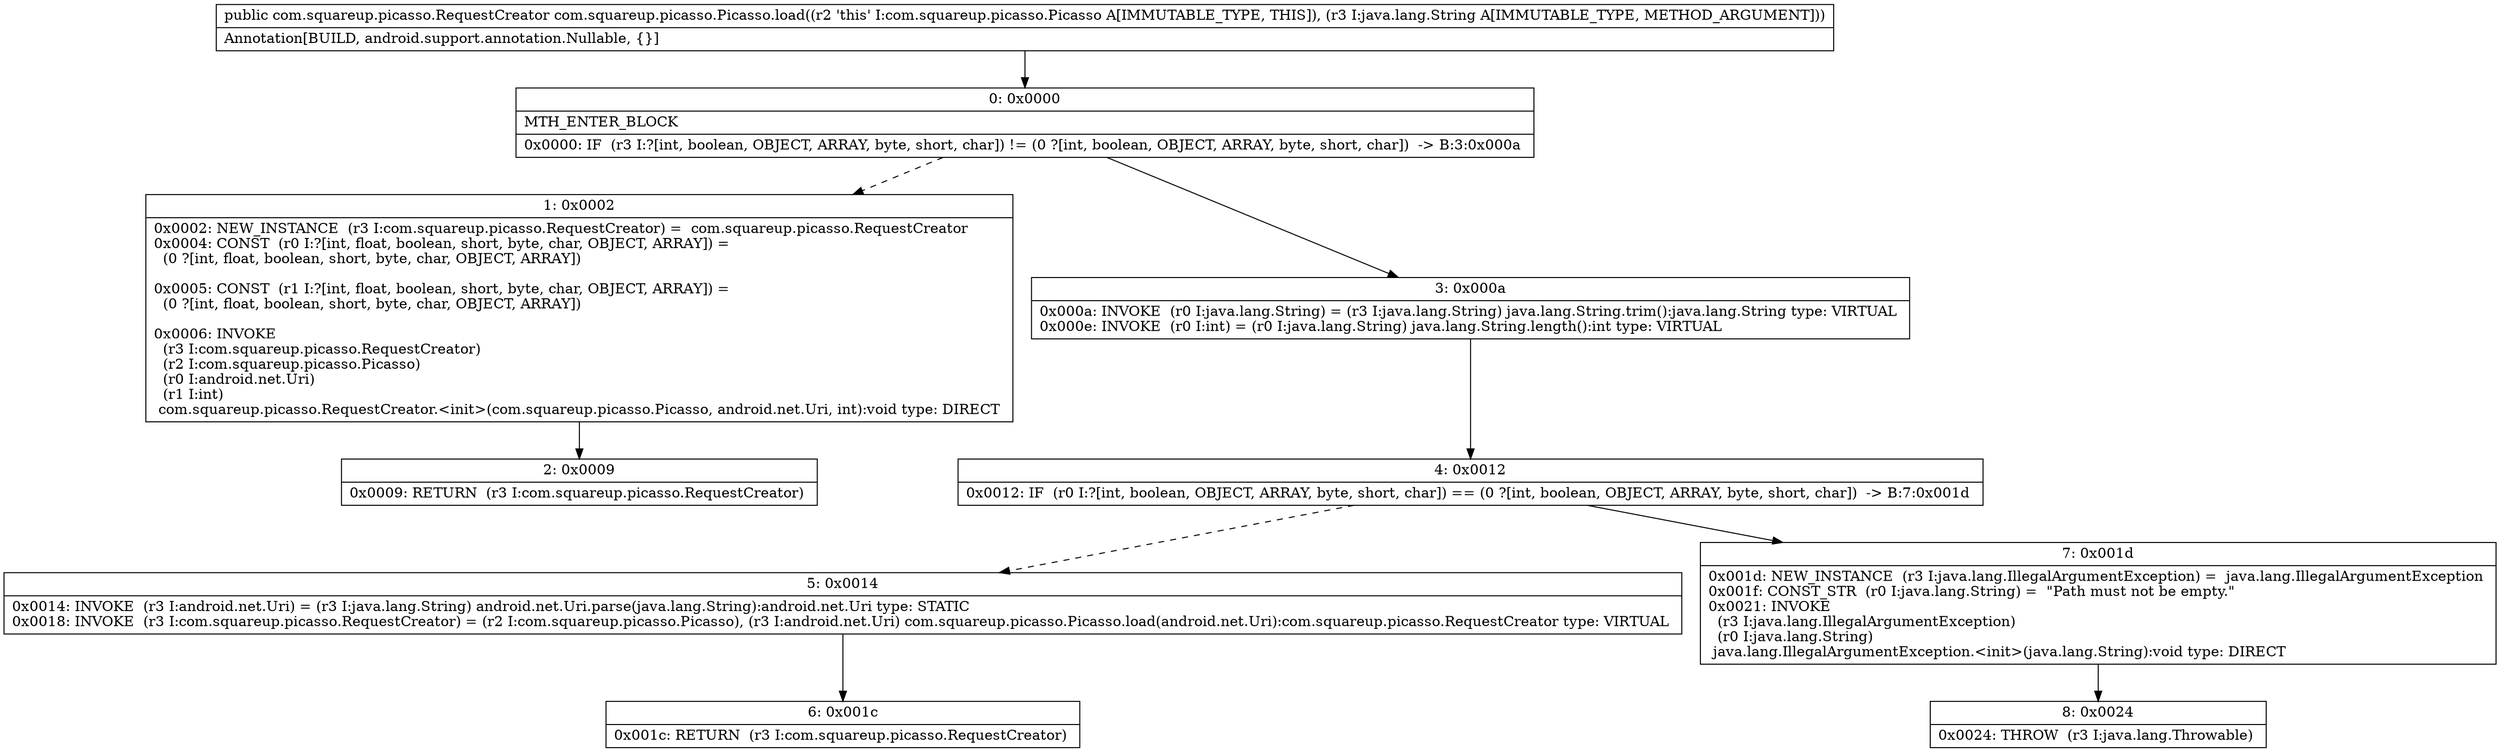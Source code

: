 digraph "CFG forcom.squareup.picasso.Picasso.load(Ljava\/lang\/String;)Lcom\/squareup\/picasso\/RequestCreator;" {
Node_0 [shape=record,label="{0\:\ 0x0000|MTH_ENTER_BLOCK\l|0x0000: IF  (r3 I:?[int, boolean, OBJECT, ARRAY, byte, short, char]) != (0 ?[int, boolean, OBJECT, ARRAY, byte, short, char])  \-\> B:3:0x000a \l}"];
Node_1 [shape=record,label="{1\:\ 0x0002|0x0002: NEW_INSTANCE  (r3 I:com.squareup.picasso.RequestCreator) =  com.squareup.picasso.RequestCreator \l0x0004: CONST  (r0 I:?[int, float, boolean, short, byte, char, OBJECT, ARRAY]) = \l  (0 ?[int, float, boolean, short, byte, char, OBJECT, ARRAY])\l \l0x0005: CONST  (r1 I:?[int, float, boolean, short, byte, char, OBJECT, ARRAY]) = \l  (0 ?[int, float, boolean, short, byte, char, OBJECT, ARRAY])\l \l0x0006: INVOKE  \l  (r3 I:com.squareup.picasso.RequestCreator)\l  (r2 I:com.squareup.picasso.Picasso)\l  (r0 I:android.net.Uri)\l  (r1 I:int)\l com.squareup.picasso.RequestCreator.\<init\>(com.squareup.picasso.Picasso, android.net.Uri, int):void type: DIRECT \l}"];
Node_2 [shape=record,label="{2\:\ 0x0009|0x0009: RETURN  (r3 I:com.squareup.picasso.RequestCreator) \l}"];
Node_3 [shape=record,label="{3\:\ 0x000a|0x000a: INVOKE  (r0 I:java.lang.String) = (r3 I:java.lang.String) java.lang.String.trim():java.lang.String type: VIRTUAL \l0x000e: INVOKE  (r0 I:int) = (r0 I:java.lang.String) java.lang.String.length():int type: VIRTUAL \l}"];
Node_4 [shape=record,label="{4\:\ 0x0012|0x0012: IF  (r0 I:?[int, boolean, OBJECT, ARRAY, byte, short, char]) == (0 ?[int, boolean, OBJECT, ARRAY, byte, short, char])  \-\> B:7:0x001d \l}"];
Node_5 [shape=record,label="{5\:\ 0x0014|0x0014: INVOKE  (r3 I:android.net.Uri) = (r3 I:java.lang.String) android.net.Uri.parse(java.lang.String):android.net.Uri type: STATIC \l0x0018: INVOKE  (r3 I:com.squareup.picasso.RequestCreator) = (r2 I:com.squareup.picasso.Picasso), (r3 I:android.net.Uri) com.squareup.picasso.Picasso.load(android.net.Uri):com.squareup.picasso.RequestCreator type: VIRTUAL \l}"];
Node_6 [shape=record,label="{6\:\ 0x001c|0x001c: RETURN  (r3 I:com.squareup.picasso.RequestCreator) \l}"];
Node_7 [shape=record,label="{7\:\ 0x001d|0x001d: NEW_INSTANCE  (r3 I:java.lang.IllegalArgumentException) =  java.lang.IllegalArgumentException \l0x001f: CONST_STR  (r0 I:java.lang.String) =  \"Path must not be empty.\" \l0x0021: INVOKE  \l  (r3 I:java.lang.IllegalArgumentException)\l  (r0 I:java.lang.String)\l java.lang.IllegalArgumentException.\<init\>(java.lang.String):void type: DIRECT \l}"];
Node_8 [shape=record,label="{8\:\ 0x0024|0x0024: THROW  (r3 I:java.lang.Throwable) \l}"];
MethodNode[shape=record,label="{public com.squareup.picasso.RequestCreator com.squareup.picasso.Picasso.load((r2 'this' I:com.squareup.picasso.Picasso A[IMMUTABLE_TYPE, THIS]), (r3 I:java.lang.String A[IMMUTABLE_TYPE, METHOD_ARGUMENT]))  | Annotation[BUILD, android.support.annotation.Nullable, \{\}]\l}"];
MethodNode -> Node_0;
Node_0 -> Node_1[style=dashed];
Node_0 -> Node_3;
Node_1 -> Node_2;
Node_3 -> Node_4;
Node_4 -> Node_5[style=dashed];
Node_4 -> Node_7;
Node_5 -> Node_6;
Node_7 -> Node_8;
}

